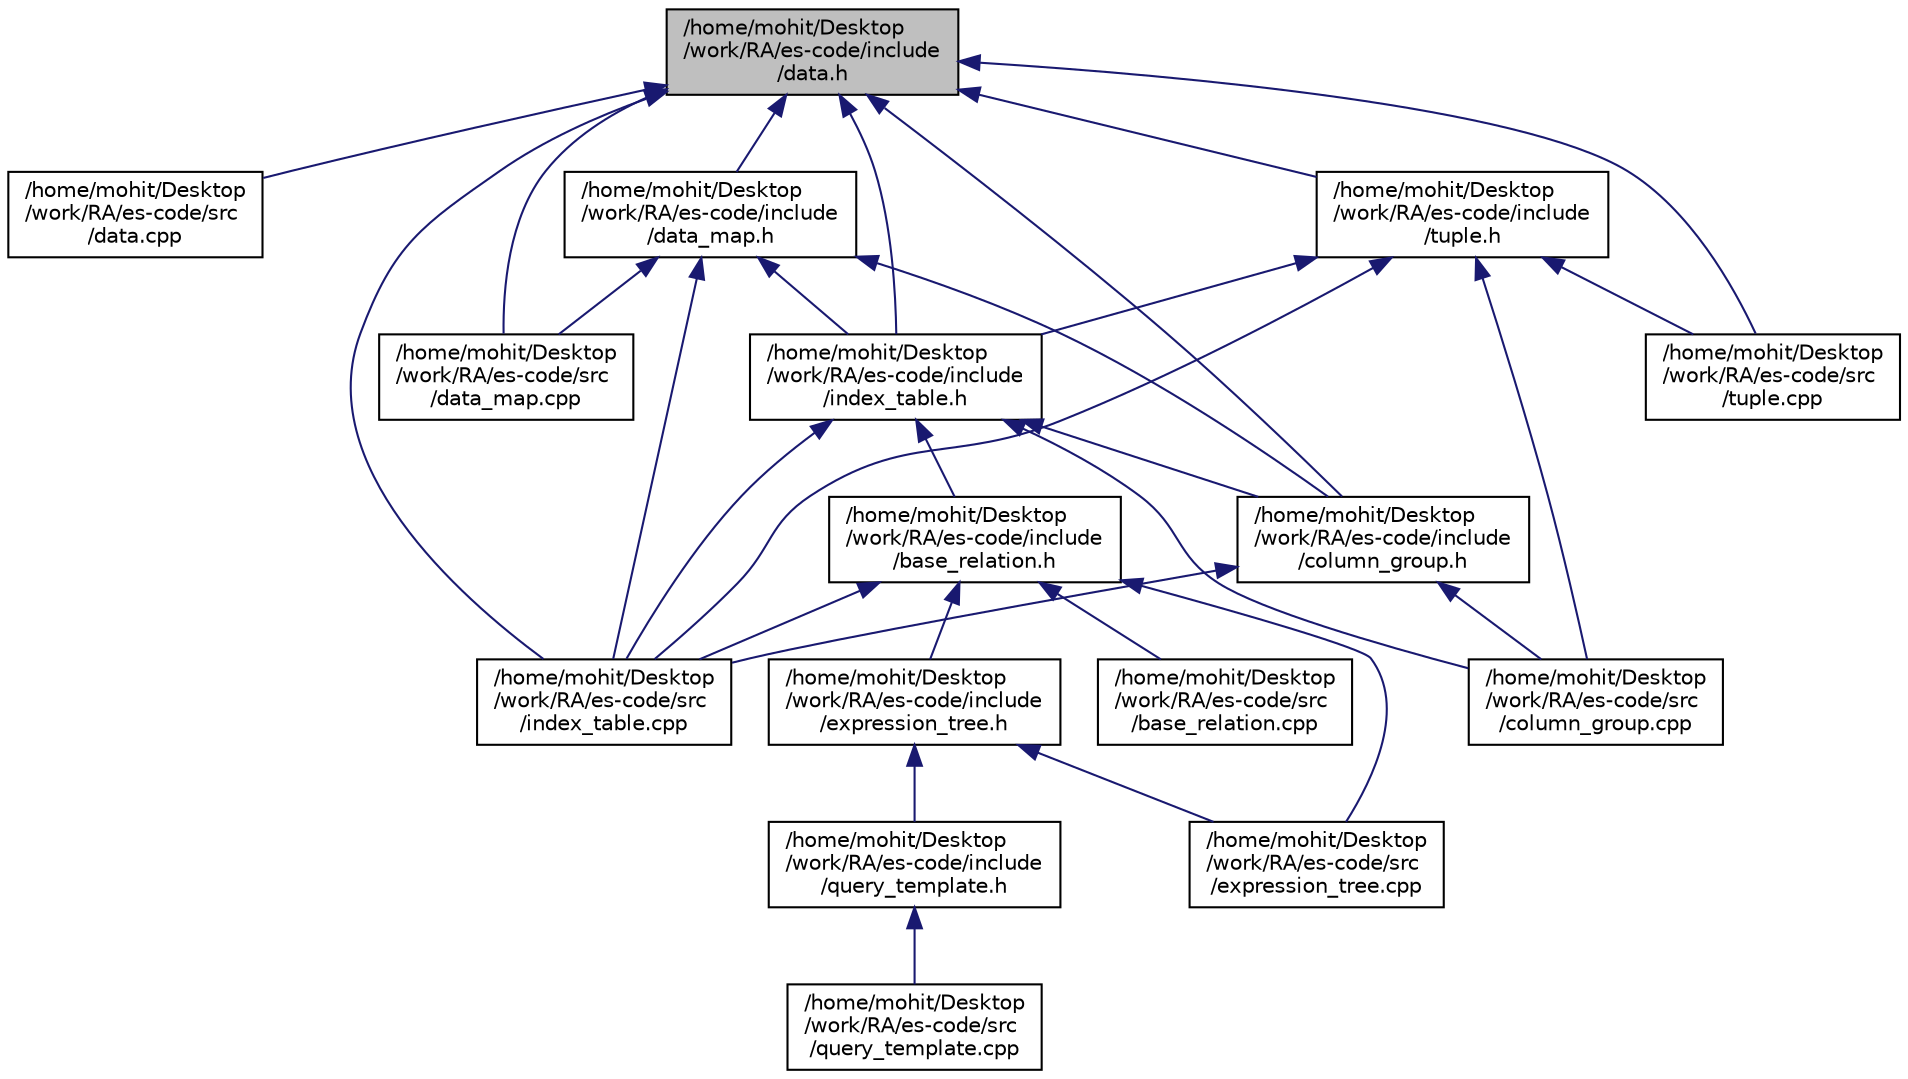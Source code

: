 digraph "/home/mohit/Desktop/work/RA/es-code/include/data.h"
{
  edge [fontname="Helvetica",fontsize="10",labelfontname="Helvetica",labelfontsize="10"];
  node [fontname="Helvetica",fontsize="10",shape=record];
  Node6 [label="/home/mohit/Desktop\l/work/RA/es-code/include\l/data.h",height=0.2,width=0.4,color="black", fillcolor="grey75", style="filled", fontcolor="black"];
  Node6 -> Node7 [dir="back",color="midnightblue",fontsize="10",style="solid",fontname="Helvetica"];
  Node7 [label="/home/mohit/Desktop\l/work/RA/es-code/src\l/data.cpp",height=0.2,width=0.4,color="black", fillcolor="white", style="filled",URL="$data_8cpp.html"];
  Node6 -> Node8 [dir="back",color="midnightblue",fontsize="10",style="solid",fontname="Helvetica"];
  Node8 [label="/home/mohit/Desktop\l/work/RA/es-code/src\l/data_map.cpp",height=0.2,width=0.4,color="black", fillcolor="white", style="filled",URL="$data__map_8cpp.html"];
  Node6 -> Node9 [dir="back",color="midnightblue",fontsize="10",style="solid",fontname="Helvetica"];
  Node9 [label="/home/mohit/Desktop\l/work/RA/es-code/src\l/index_table.cpp",height=0.2,width=0.4,color="black", fillcolor="white", style="filled",URL="$index__table_8cpp.html"];
  Node6 -> Node10 [dir="back",color="midnightblue",fontsize="10",style="solid",fontname="Helvetica"];
  Node10 [label="/home/mohit/Desktop\l/work/RA/es-code/src\l/tuple.cpp",height=0.2,width=0.4,color="black", fillcolor="white", style="filled",URL="$tuple_8cpp.html"];
  Node6 -> Node11 [dir="back",color="midnightblue",fontsize="10",style="solid",fontname="Helvetica"];
  Node11 [label="/home/mohit/Desktop\l/work/RA/es-code/include\l/index_table.h",height=0.2,width=0.4,color="black", fillcolor="white", style="filled",URL="$index__table_8h.html"];
  Node11 -> Node12 [dir="back",color="midnightblue",fontsize="10",style="solid",fontname="Helvetica"];
  Node12 [label="/home/mohit/Desktop\l/work/RA/es-code/src\l/column_group.cpp",height=0.2,width=0.4,color="black", fillcolor="white", style="filled",URL="$column__group_8cpp.html"];
  Node11 -> Node9 [dir="back",color="midnightblue",fontsize="10",style="solid",fontname="Helvetica"];
  Node11 -> Node13 [dir="back",color="midnightblue",fontsize="10",style="solid",fontname="Helvetica"];
  Node13 [label="/home/mohit/Desktop\l/work/RA/es-code/include\l/base_relation.h",height=0.2,width=0.4,color="black", fillcolor="white", style="filled",URL="$base__relation_8h.html"];
  Node13 -> Node14 [dir="back",color="midnightblue",fontsize="10",style="solid",fontname="Helvetica"];
  Node14 [label="/home/mohit/Desktop\l/work/RA/es-code/src\l/base_relation.cpp",height=0.2,width=0.4,color="black", fillcolor="white", style="filled",URL="$base__relation_8cpp.html"];
  Node13 -> Node15 [dir="back",color="midnightblue",fontsize="10",style="solid",fontname="Helvetica"];
  Node15 [label="/home/mohit/Desktop\l/work/RA/es-code/src\l/expression_tree.cpp",height=0.2,width=0.4,color="black", fillcolor="white", style="filled",URL="$expression__tree_8cpp.html"];
  Node13 -> Node9 [dir="back",color="midnightblue",fontsize="10",style="solid",fontname="Helvetica"];
  Node13 -> Node16 [dir="back",color="midnightblue",fontsize="10",style="solid",fontname="Helvetica"];
  Node16 [label="/home/mohit/Desktop\l/work/RA/es-code/include\l/expression_tree.h",height=0.2,width=0.4,color="black", fillcolor="white", style="filled",URL="$expression__tree_8h.html"];
  Node16 -> Node15 [dir="back",color="midnightblue",fontsize="10",style="solid",fontname="Helvetica"];
  Node16 -> Node17 [dir="back",color="midnightblue",fontsize="10",style="solid",fontname="Helvetica"];
  Node17 [label="/home/mohit/Desktop\l/work/RA/es-code/include\l/query_template.h",height=0.2,width=0.4,color="black", fillcolor="white", style="filled",URL="$query__template_8h.html"];
  Node17 -> Node18 [dir="back",color="midnightblue",fontsize="10",style="solid",fontname="Helvetica"];
  Node18 [label="/home/mohit/Desktop\l/work/RA/es-code/src\l/query_template.cpp",height=0.2,width=0.4,color="black", fillcolor="white", style="filled",URL="$query__template_8cpp.html"];
  Node11 -> Node19 [dir="back",color="midnightblue",fontsize="10",style="solid",fontname="Helvetica"];
  Node19 [label="/home/mohit/Desktop\l/work/RA/es-code/include\l/column_group.h",height=0.2,width=0.4,color="black", fillcolor="white", style="filled",URL="$column__group_8h.html"];
  Node19 -> Node12 [dir="back",color="midnightblue",fontsize="10",style="solid",fontname="Helvetica"];
  Node19 -> Node9 [dir="back",color="midnightblue",fontsize="10",style="solid",fontname="Helvetica"];
  Node6 -> Node20 [dir="back",color="midnightblue",fontsize="10",style="solid",fontname="Helvetica"];
  Node20 [label="/home/mohit/Desktop\l/work/RA/es-code/include\l/tuple.h",height=0.2,width=0.4,color="black", fillcolor="white", style="filled",URL="$tuple_8h.html"];
  Node20 -> Node12 [dir="back",color="midnightblue",fontsize="10",style="solid",fontname="Helvetica"];
  Node20 -> Node9 [dir="back",color="midnightblue",fontsize="10",style="solid",fontname="Helvetica"];
  Node20 -> Node10 [dir="back",color="midnightblue",fontsize="10",style="solid",fontname="Helvetica"];
  Node20 -> Node11 [dir="back",color="midnightblue",fontsize="10",style="solid",fontname="Helvetica"];
  Node6 -> Node21 [dir="back",color="midnightblue",fontsize="10",style="solid",fontname="Helvetica"];
  Node21 [label="/home/mohit/Desktop\l/work/RA/es-code/include\l/data_map.h",height=0.2,width=0.4,color="black", fillcolor="white", style="filled",URL="$data__map_8h.html"];
  Node21 -> Node8 [dir="back",color="midnightblue",fontsize="10",style="solid",fontname="Helvetica"];
  Node21 -> Node9 [dir="back",color="midnightblue",fontsize="10",style="solid",fontname="Helvetica"];
  Node21 -> Node11 [dir="back",color="midnightblue",fontsize="10",style="solid",fontname="Helvetica"];
  Node21 -> Node19 [dir="back",color="midnightblue",fontsize="10",style="solid",fontname="Helvetica"];
  Node6 -> Node19 [dir="back",color="midnightblue",fontsize="10",style="solid",fontname="Helvetica"];
}
